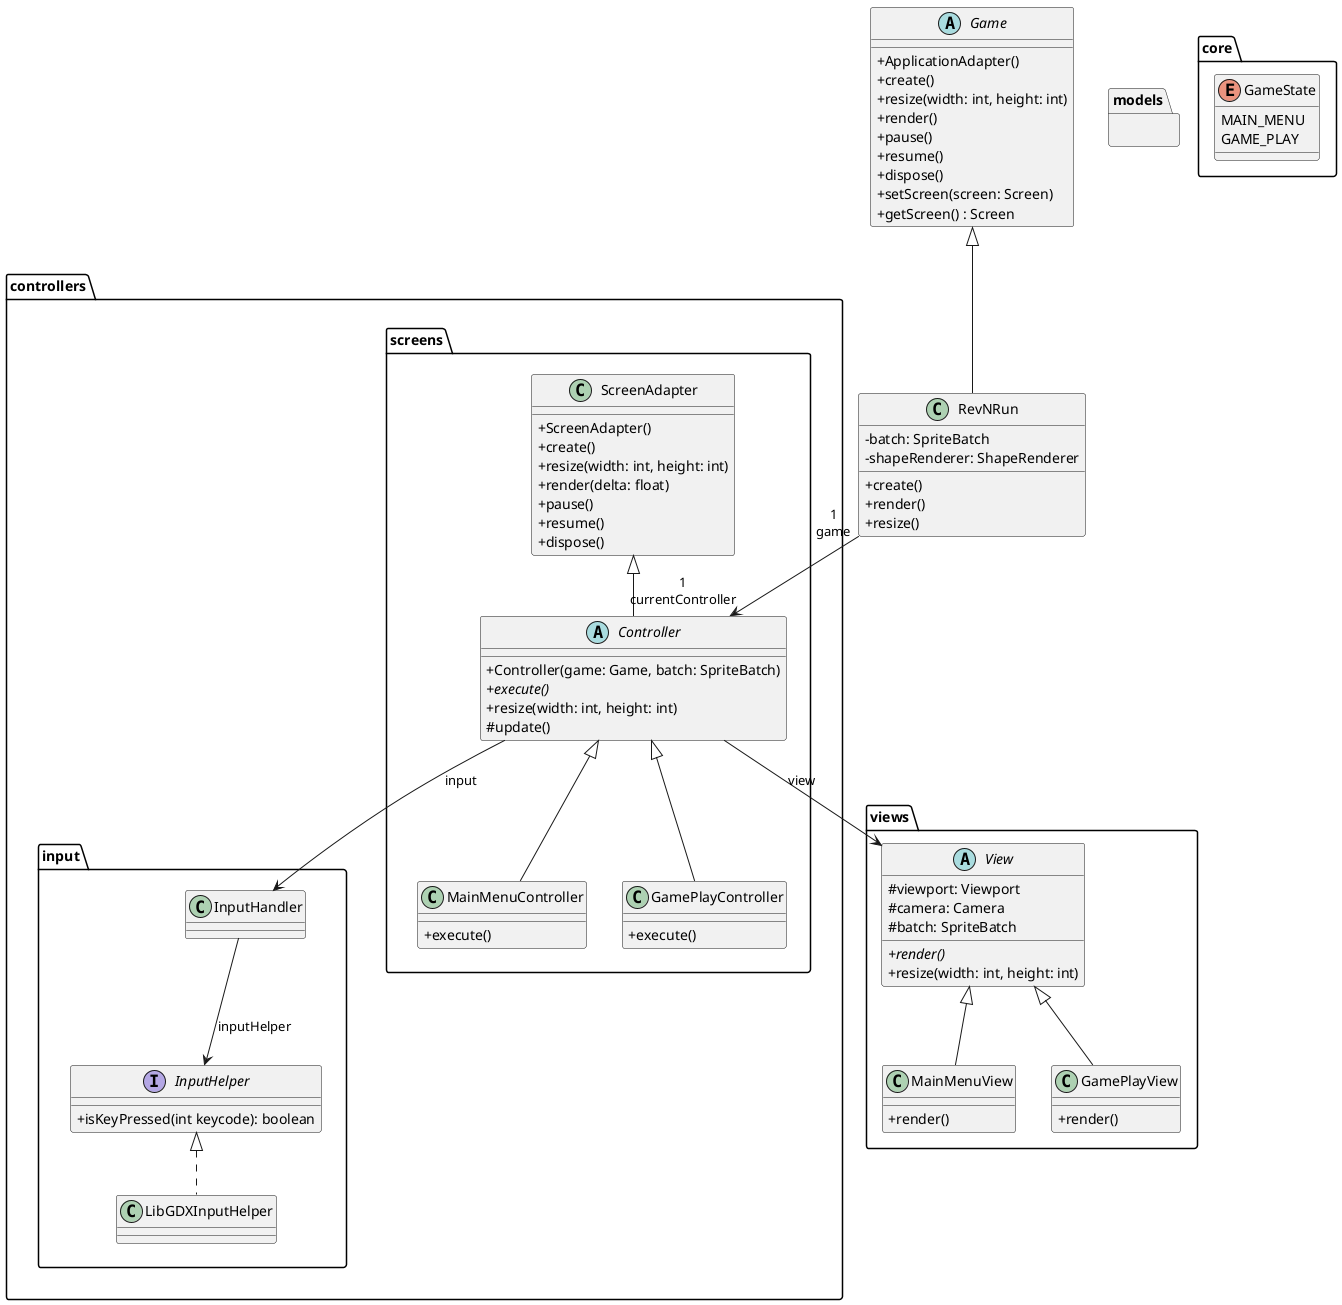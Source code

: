 @startuml
skinparam classAttributeIconSize 0

abstract class Game {
    + ApplicationAdapter()
    + create()
    + resize(width: int, height: int)
    + render()
    + pause()
    + resume()
    + dispose()
    + setScreen(screen: Screen)
    + getScreen() : Screen
}


class RevNRun extends Game {
    - batch: SpriteBatch
    - shapeRenderer: ShapeRenderer
    + create()
    + render()
    + resize()
}

package controllers {
    package screens {
        class ScreenAdapter {
            + ScreenAdapter()
            + create()
            + resize(width: int, height: int)
            + render(delta: float)
            + pause()
            + resume()
            + dispose()
        }

        abstract class Controller extends ScreenAdapter {
            + Controller(game: Game, batch: SpriteBatch)
            + {abstract}execute()
            + resize(width: int, height: int)
            # update()
        }

        class MainMenuController extends Controller {
            + execute()
        }

        class GamePlayController extends Controller {
            + execute()
        }
    }

    package input {
        interface InputHelper {
            + isKeyPressed(int keycode): boolean
        }

        class LibGDXInputHelper implements InputHelper {

        }

        class InputHandler {

        }
    }
}

package views {
    abstract class View {
        # viewport: Viewport
        # camera: Camera
        # batch: SpriteBatch

        + {abstract} render()
        + resize(width: int, height: int)
    }

    class MainMenuView extends View{
        +render()
    }

    class GamePlayView extends View {
        +render()
    }
}

package models {

}

package core {
    enum GameState {
        MAIN_MENU
        GAME_PLAY
    }
}

RevNRun "1\ngame" --> "1\ncurrentController" Controller
Controller --> View : view
Controller --> InputHandler : input
InputHandler --> InputHelper : inputHelper

input -[hidden]right- screens

@enduml